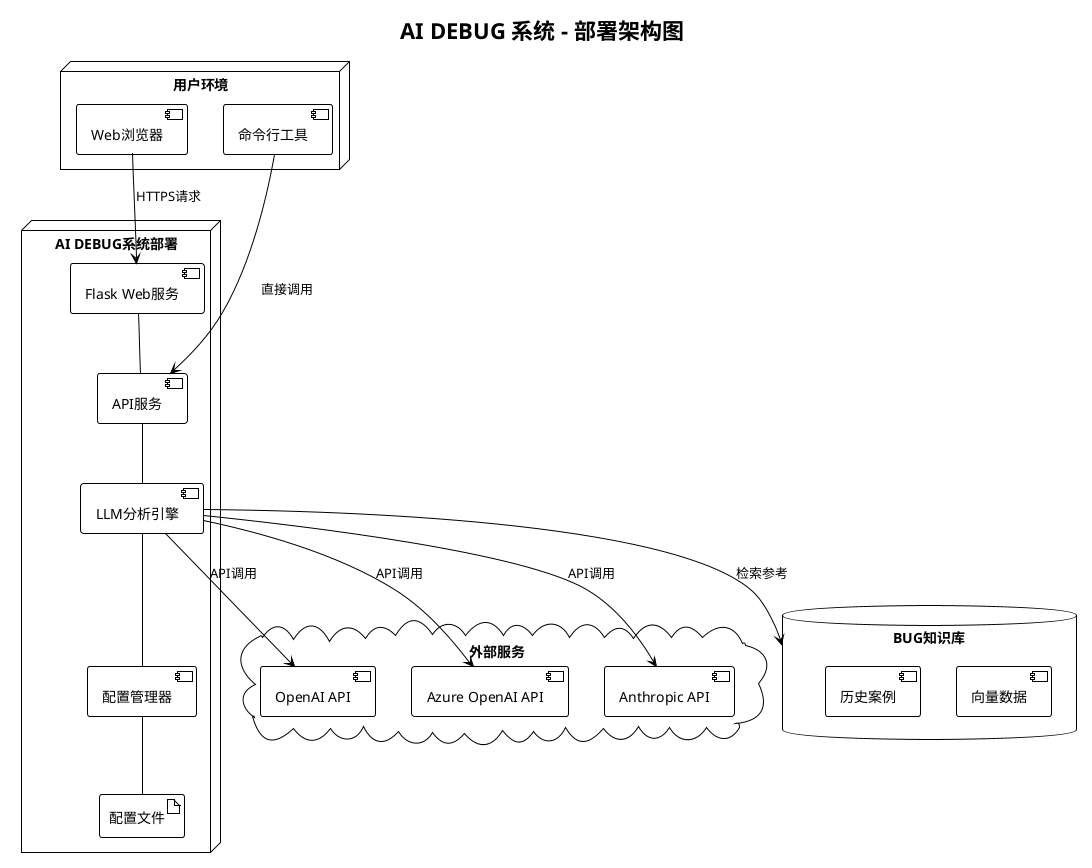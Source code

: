 @startuml deployment
!theme plain

title AI DEBUG 系统 - 部署架构图

node "用户环境" {
  [Web浏览器] as Browser
  [命令行工具] as CLI
}

node "AI DEBUG系统部署" {
  [Flask Web服务] as Flask
  [API服务] as API
  [LLM分析引擎] as LLMEngine
  [配置管理器] as Config
  
  artifact "配置文件" as ConfigFile
  
  Flask -- API
  API -- LLMEngine
  LLMEngine -- Config
  Config -- ConfigFile
}

cloud "外部服务" {
  [OpenAI API] as OpenAI
  [Azure OpenAI API] as AzureOpenAI
  [Anthropic API] as Anthropic
}

database "BUG知识库" as KnowledgeBase {
  [向量数据] as VectorData
  [历史案例] as Cases
}

Browser --> Flask: HTTPS请求
CLI --> API: 直接调用
LLMEngine --> OpenAI: API调用
LLMEngine --> AzureOpenAI: API调用
LLMEngine --> Anthropic: API调用
LLMEngine --> KnowledgeBase: 检索参考

@enduml
